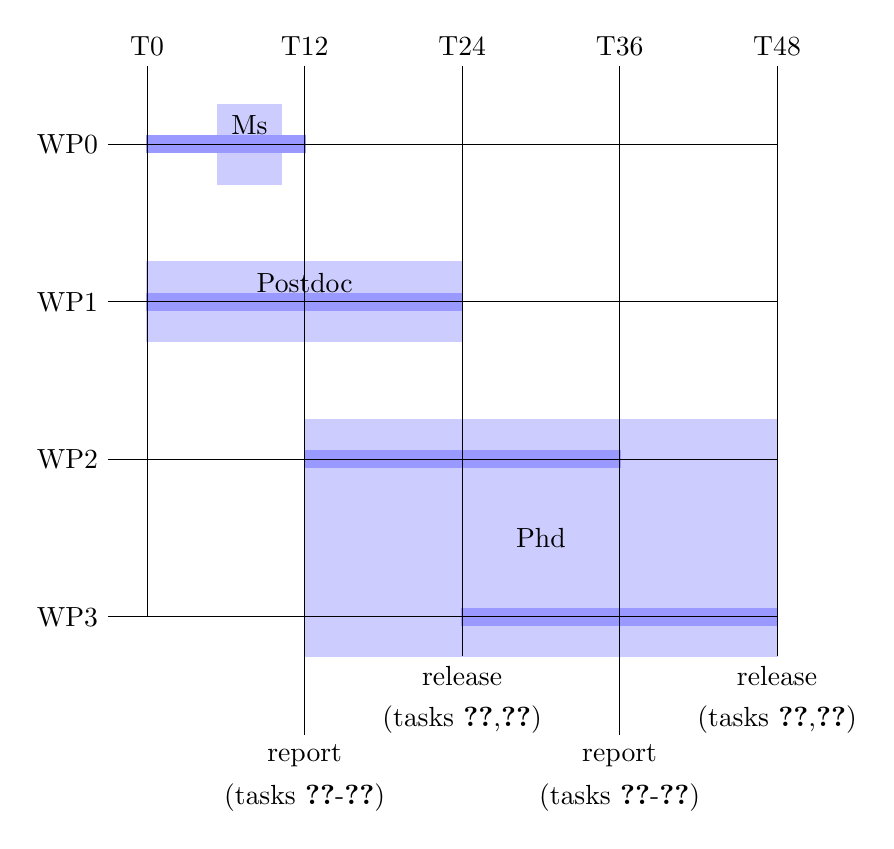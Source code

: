 \begin{tikzpicture} 

\node[above] at (0,7) {T0};
\node[above] at (2,7) {T12};
%\node[above] at (3,7) {T18};
\node[above] at (4,7) {T24};
\node[above] at (6,7) {T36};
\node[above] at (8,7) {T48};   

\node[left] at (-0.5,6) {WP0}; 
\node[left] at (-0.5,4) {WP1}; 
\node[left] at (-0.5,2) {WP2}; 
\node[left] at (-0.5,0) {WP3}; 

\tikzset{body/.style={fill,thick,color=blue!20!white}}
\draw[draw,body] (0.9,5.5) rectangle (1.7,6.5) {};
\draw[draw,body] (0,3.5) rectangle (4,4.5) {};
\draw[draw,body] (2,-0.5) rectangle (8,2.5) {};

\tikzset{wp/.style={fill,thick,color=blue!40!white}}

\draw[draw,wp] (0,5.9) rectangle (2,6.1) {};
\draw[draw,wp] (0,3.9) rectangle (4,4.1) {};
\draw[draw,wp] (2,1.9) rectangle (6,2.1) {};
\draw[draw,wp] (4,-0.1) rectangle (8,0.1) {};

\node[above] at (1.3,6) {Ms};
\node[above] at (2,4) {Postdoc};
\node at (5,1) {Phd};

\draw (-0.5,0) grid[step=2] (8,7);

\tikzset{del/.style={fill}}

\draw[del] (4,-0.5) -- (4,7);
\node[below] at (4,-0.5) {release};
\node[below] at (4,-1) {(tasks~\ref{task:start},\ref{task:genpat})};
\draw[del] (8,-0.5) -- (8,7);
\node[below] at (8,-0.5) {release};
\node[below] at (8,-1) {(tasks~\ref{task:global},\ref{task:local})};

\draw[del] (2,-1.5) -- (2,7);
\node[below] at (2,-1.5) {report};
\node[below] at (2,-2) {(tasks~\ref{task:reduction}-\ref{task:genexp})};
\draw[del] (6,-1.5) -- (6,7);
\node[below] at (6,-1.5) {report};
\node[below] at (6,-2) {(tasks~\ref{task:normal}-\ref{task:rendering})};

\end{tikzpicture}
